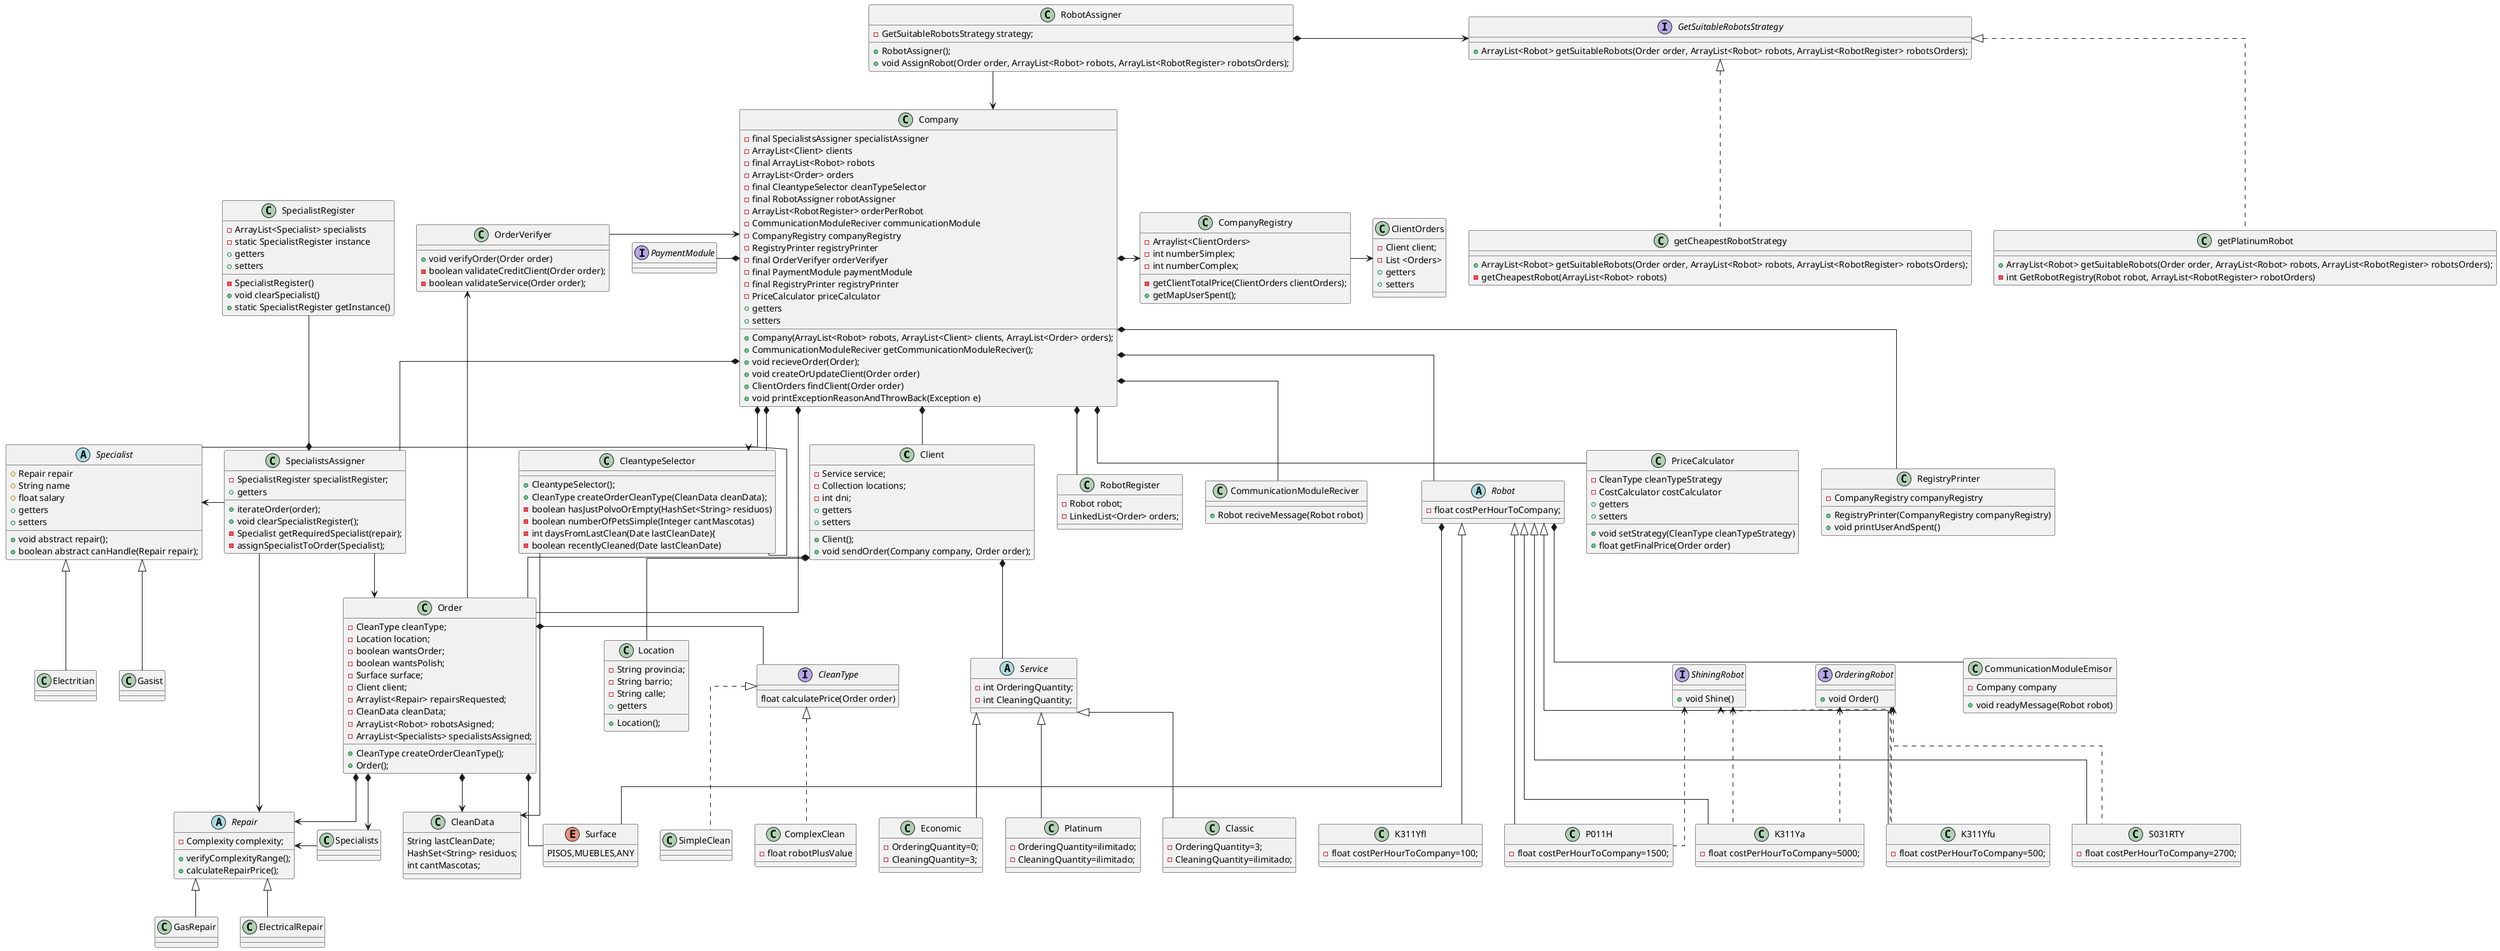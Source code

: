 @startuml
'https://plantuml.com/class-diagram

skinparam linetype ortho

class Client {
    - Service service;
    - Collection locations;
    - int dni;
    + getters
    + setters

    + Client();
    + void sendOrder(Company company, Order order);
}

class Location{
    - String provincia;
    - String barrio;
    - String calle;
    + getters
    + Location();
}


class RobotRegister{
    - Robot robot;
    - LinkedList<Order> orders;
}

abstract Robot{
    - float costPerHourToCompany;
}
class S031RTY{
    - float costPerHourToCompany=2700;
}
class K311Yfu{
    - float costPerHourToCompany=500;
}
class P011H{
    - float costPerHourToCompany=1500;
}
class K311Ya{
    - float costPerHourToCompany=5000;
}
class K311Yfl{
    - float costPerHourToCompany=100;
}

interface OrderingRobot{
    + void Order()
}
interface ShiningRobot{
    + void Shine()
}

abstract Service{
    - int OrderingQuantity;
    - int CleaningQuantity;
}
class Platinum{
    - OrderingQuantity=ilimitado;
    - CleaningQuantity=ilimitado;
}
class Classic{
    - OrderingQuantity=3;
    - CleaningQuantity=ilimitado;
}

class Economic{
    - OrderingQuantity=0;
    - CleaningQuantity=3;
}

class Company{
    - final SpecialistsAssigner specialistAssigner
    - ArrayList<Client> clients
    - final ArrayList<Robot> robots
    - ArrayList<Order> orders
    - final CleantypeSelector cleanTypeSelector
    - final RobotAssigner robotAssigner
    - ArrayList<RobotRegister> orderPerRobot
    - CommunicationModuleReciver communicationModule
    - CompanyRegistry companyRegistry
    - RegistryPrinter registryPrinter
    - final OrderVerifyer orderVerifyer
    - final PaymentModule paymentModule
    - final RegistryPrinter registryPrinter
    - PriceCalculator priceCalculator
    + getters
    + setters

    + Company(ArrayList<Robot> robots, ArrayList<Client> clients, ArrayList<Order> orders);
    + CommunicationModuleReciver getCommunicationModuleReciver();
    + void recieveOrder(Order);
    + void createOrUpdateClient(Order order)
    + ClientOrders findClient(Order order)
    + void printExceptionReasonAndThrowBack(Exception e)
}

Company*--CommunicationModuleReciver

Robot*--CommunicationModuleEmisor

class CommunicationModuleEmisor
{
    - Company company
    + void readyMessage(Robot robot)
}

class CommunicationModuleReciver
{
    + Robot reciveMessage(Robot robot)
}

class PriceCalculator
{
    - CleanType cleanTypeStrategy
    - CostCalculator costCalculator
    + getters
    + setters
    + void setStrategy(CleanType cleanTypeStrategy)
    + float getFinalPrice(Order order)
}



class CompanyRegistry{
-Arraylist<ClientOrders>
-int numberSimplex;
-int numberComplex;
-getClientTotalPrice(ClientOrders clientOrders);
+getMapUserSpent();
}

class ClientOrders{
    -Client client;
    -List <Orders>
    + getters
    + setters
}

class OrderVerifyer{
    + void verifyOrder(Order order)
}

Company *-> CompanyRegistry
CompanyRegistry ->ClientOrders

class RobotAssigner{
   - GetSuitableRobotsStrategy strategy;
   + RobotAssigner();
   + void AssignRobot(Order order, ArrayList<Robot> robots, ArrayList<RobotRegister> robotsOrders);
   }

enum Surface
{
    PISOS,MUEBLES,ANY
}

Order*--Surface
Robot*--Surface

class Order
{

    - CleanType cleanType;
    - Location location;
    - boolean wantsOrder;
    - boolean wantsPolish;
    - Surface surface;
    - Client client;
    - Arraylist<Repair> repairsRequested;
    - CleanData cleanData;
    + CleanType createOrderCleanType();
    + Order();
    - ArrayList<Robot> robotsAsigned;
    - ArrayList<Specialists> specialistsAssigned;
}



interface GetSuitableRobotsStrategy{
 + ArrayList<Robot> getSuitableRobots(Order order, ArrayList<Robot> robots, ArrayList<RobotRegister> robotsOrders);
}

class getCheapestRobotStrategy implements GetSuitableRobotsStrategy{

+ArrayList<Robot> getSuitableRobots(Order order, ArrayList<Robot> robots, ArrayList<RobotRegister> robotsOrders);
-getCheapestRobot(ArrayList<Robot> robots)

}

class getPlatinumRobot implements GetSuitableRobotsStrategy{
+ArrayList<Robot> getSuitableRobots(Order order, ArrayList<Robot> robots, ArrayList<RobotRegister> robotsOrders);
-int GetRobotRegistry(Robot robot, ArrayList<RobotRegister> robotOrders)

}

class CleantypeSelector {

+CleantypeSelector();
+CleanType createOrderCleanType(CleanData cleanData);
-boolean hasJustPolvoOrEmpty(HashSet<String> residuos)
-boolean numberOfPetsSimple(Integer cantMascotas)
-int daysFromLastClean(Date lastCleanDate){
-boolean recentlyCleaned(Date lastCleanDate)
}


interface CleanType
{
    float calculatePrice(Order order)
}
class ComplexClean implements CleanType
{
    - float robotPlusValue
}

class SimpleClean implements CleanType{

}


class OrderVerifyer{
    - boolean validateCreditClient(Order order);
    - boolean validateService(Order order);
}

Interface PaymentModule{
}



abstract class Specialist{
    # Repair repair
    # String name
    # float salary
    + getters
    + setters
    + void abstract repair();
    + boolean abstract canHandle(Repair repair);
}

class Gasist extends Specialist{

}

class Electritian extends Specialist{

}

abstract class Repair{
   -Complexity complexity;
   +verifyComplexityRange();
   +calculateRepairPrice();
}
class GasRepair extends Repair{

}
class ElectricalRepair extends Repair{

}

class SpecialistRegister
{
    - ArrayList<Specialist> specialists
    - static SpecialistRegister instance
    - SpecialistRegister()
    + getters
    + setters
    + void clearSpecialist()
    + static SpecialistRegister getInstance()
}

SpecialistsAssigner*-up-SpecialistRegister

class SpecialistsAssigner {
    - SpecialistRegister specialistRegister;
    + getters
    + iterateOrder(order);
    + void clearSpecialistRegister();
    - Specialist getRequiredSpecialist(repair);
    - assignSpecialistToOrder(Specialist);
}

class CleanData{
    String lastCleanDate;
    HashSet<String> residuos;
    int cantMascotas;
}

class RegistryPrinter
{
    - CompanyRegistry companyRegistry
    + RegistryPrinter(CompanyRegistry companyRegistry)
    + void printUserAndSpent()
}

SpecialistsAssigner->Order

Order*-->CleanData
CleantypeSelector -right>CleanData
SpecialistsAssigner->Repair

SpecialistsAssigner-left>Specialist

Specialists-left->Repair
Company *-left- PaymentModule
OrderVerifyer <-- Order

Service <|-- Platinum
Service <|-- Classic
Service <|-- Economic


CleantypeSelector<--CleantypeSelector

Company *-- SpecialistsAssigner

Company*-- Robot
Company *-- Client
Company *-- Order
Company *-- PriceCalculator
Company *-- RegistryPrinter
Company *-- RobotRegister
Company <-left- OrderVerifyer
Company <-up- RobotAssigner

Robot <|--- K311Yfl
Robot <|--- K311Yfu
Robot <|--- P011H
Robot <|--- K311Ya
Robot <|--- S031RTY

ShiningRobot <.. K311Yfu
ShiningRobot <.. P011H
ShiningRobot <.. K311Ya
OrderingRobot <.. K311Yfu
OrderingRobot <.. K311Ya
OrderingRobot <.. S031RTY

Client *-- Service
Client *-- Location
Company *--Specialist
Company *-CleantypeSelector
Order*-->Specialists
Order*-->Repair
Order*- CleanType
Client*--Order
RobotAssigner*->GetSuitableRobotsStrategy
@enduml